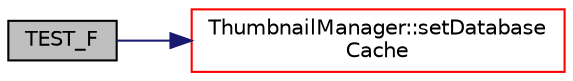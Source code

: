 digraph "TEST_F"
{
 // LATEX_PDF_SIZE
  edge [fontname="Helvetica",fontsize="10",labelfontname="Helvetica",labelfontsize="10"];
  node [fontname="Helvetica",fontsize="10",shape=record];
  rankdir="LR";
  Node1 [label="TEST_F",height=0.2,width=0.4,color="black", fillcolor="grey75", style="filled", fontcolor="black",tooltip=" "];
  Node1 -> Node2 [color="midnightblue",fontsize="10",style="solid",fontname="Helvetica"];
  Node2 [label="ThumbnailManager::setDatabase\lCache",height=0.2,width=0.4,color="red", fillcolor="white", style="filled",URL="$class_thumbnail_manager.html#a7fddd8eddd5597aa1544b96cbc8d9054",tooltip=" "];
}
